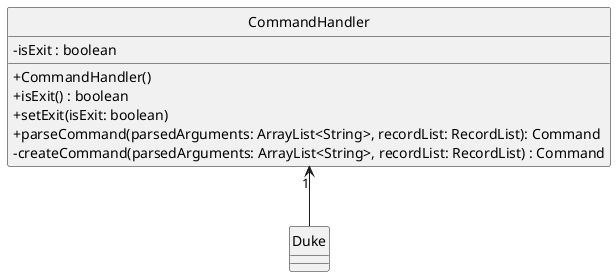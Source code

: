 @startuml
skinparam classAttributeIconSize 0
hide circle

class CommandHandler {
    -isExit : boolean
    +CommandHandler()
    +isExit() : boolean
    +setExit(isExit: boolean)
    +parseCommand(parsedArguments: ArrayList<String>, recordList: RecordList): Command
    -createCommand(parsedArguments: ArrayList<String>, recordList: RecordList) : Command
}

class Duke {

}

CommandHandler"1" <-- Duke

@enduml